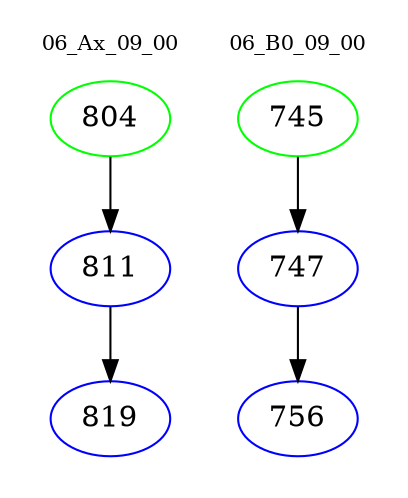 digraph{
subgraph cluster_0 {
color = white
label = "06_Ax_09_00";
fontsize=10;
T0_804 [label="804", color="green"]
T0_804 -> T0_811 [color="black"]
T0_811 [label="811", color="blue"]
T0_811 -> T0_819 [color="black"]
T0_819 [label="819", color="blue"]
}
subgraph cluster_1 {
color = white
label = "06_B0_09_00";
fontsize=10;
T1_745 [label="745", color="green"]
T1_745 -> T1_747 [color="black"]
T1_747 [label="747", color="blue"]
T1_747 -> T1_756 [color="black"]
T1_756 [label="756", color="blue"]
}
}
